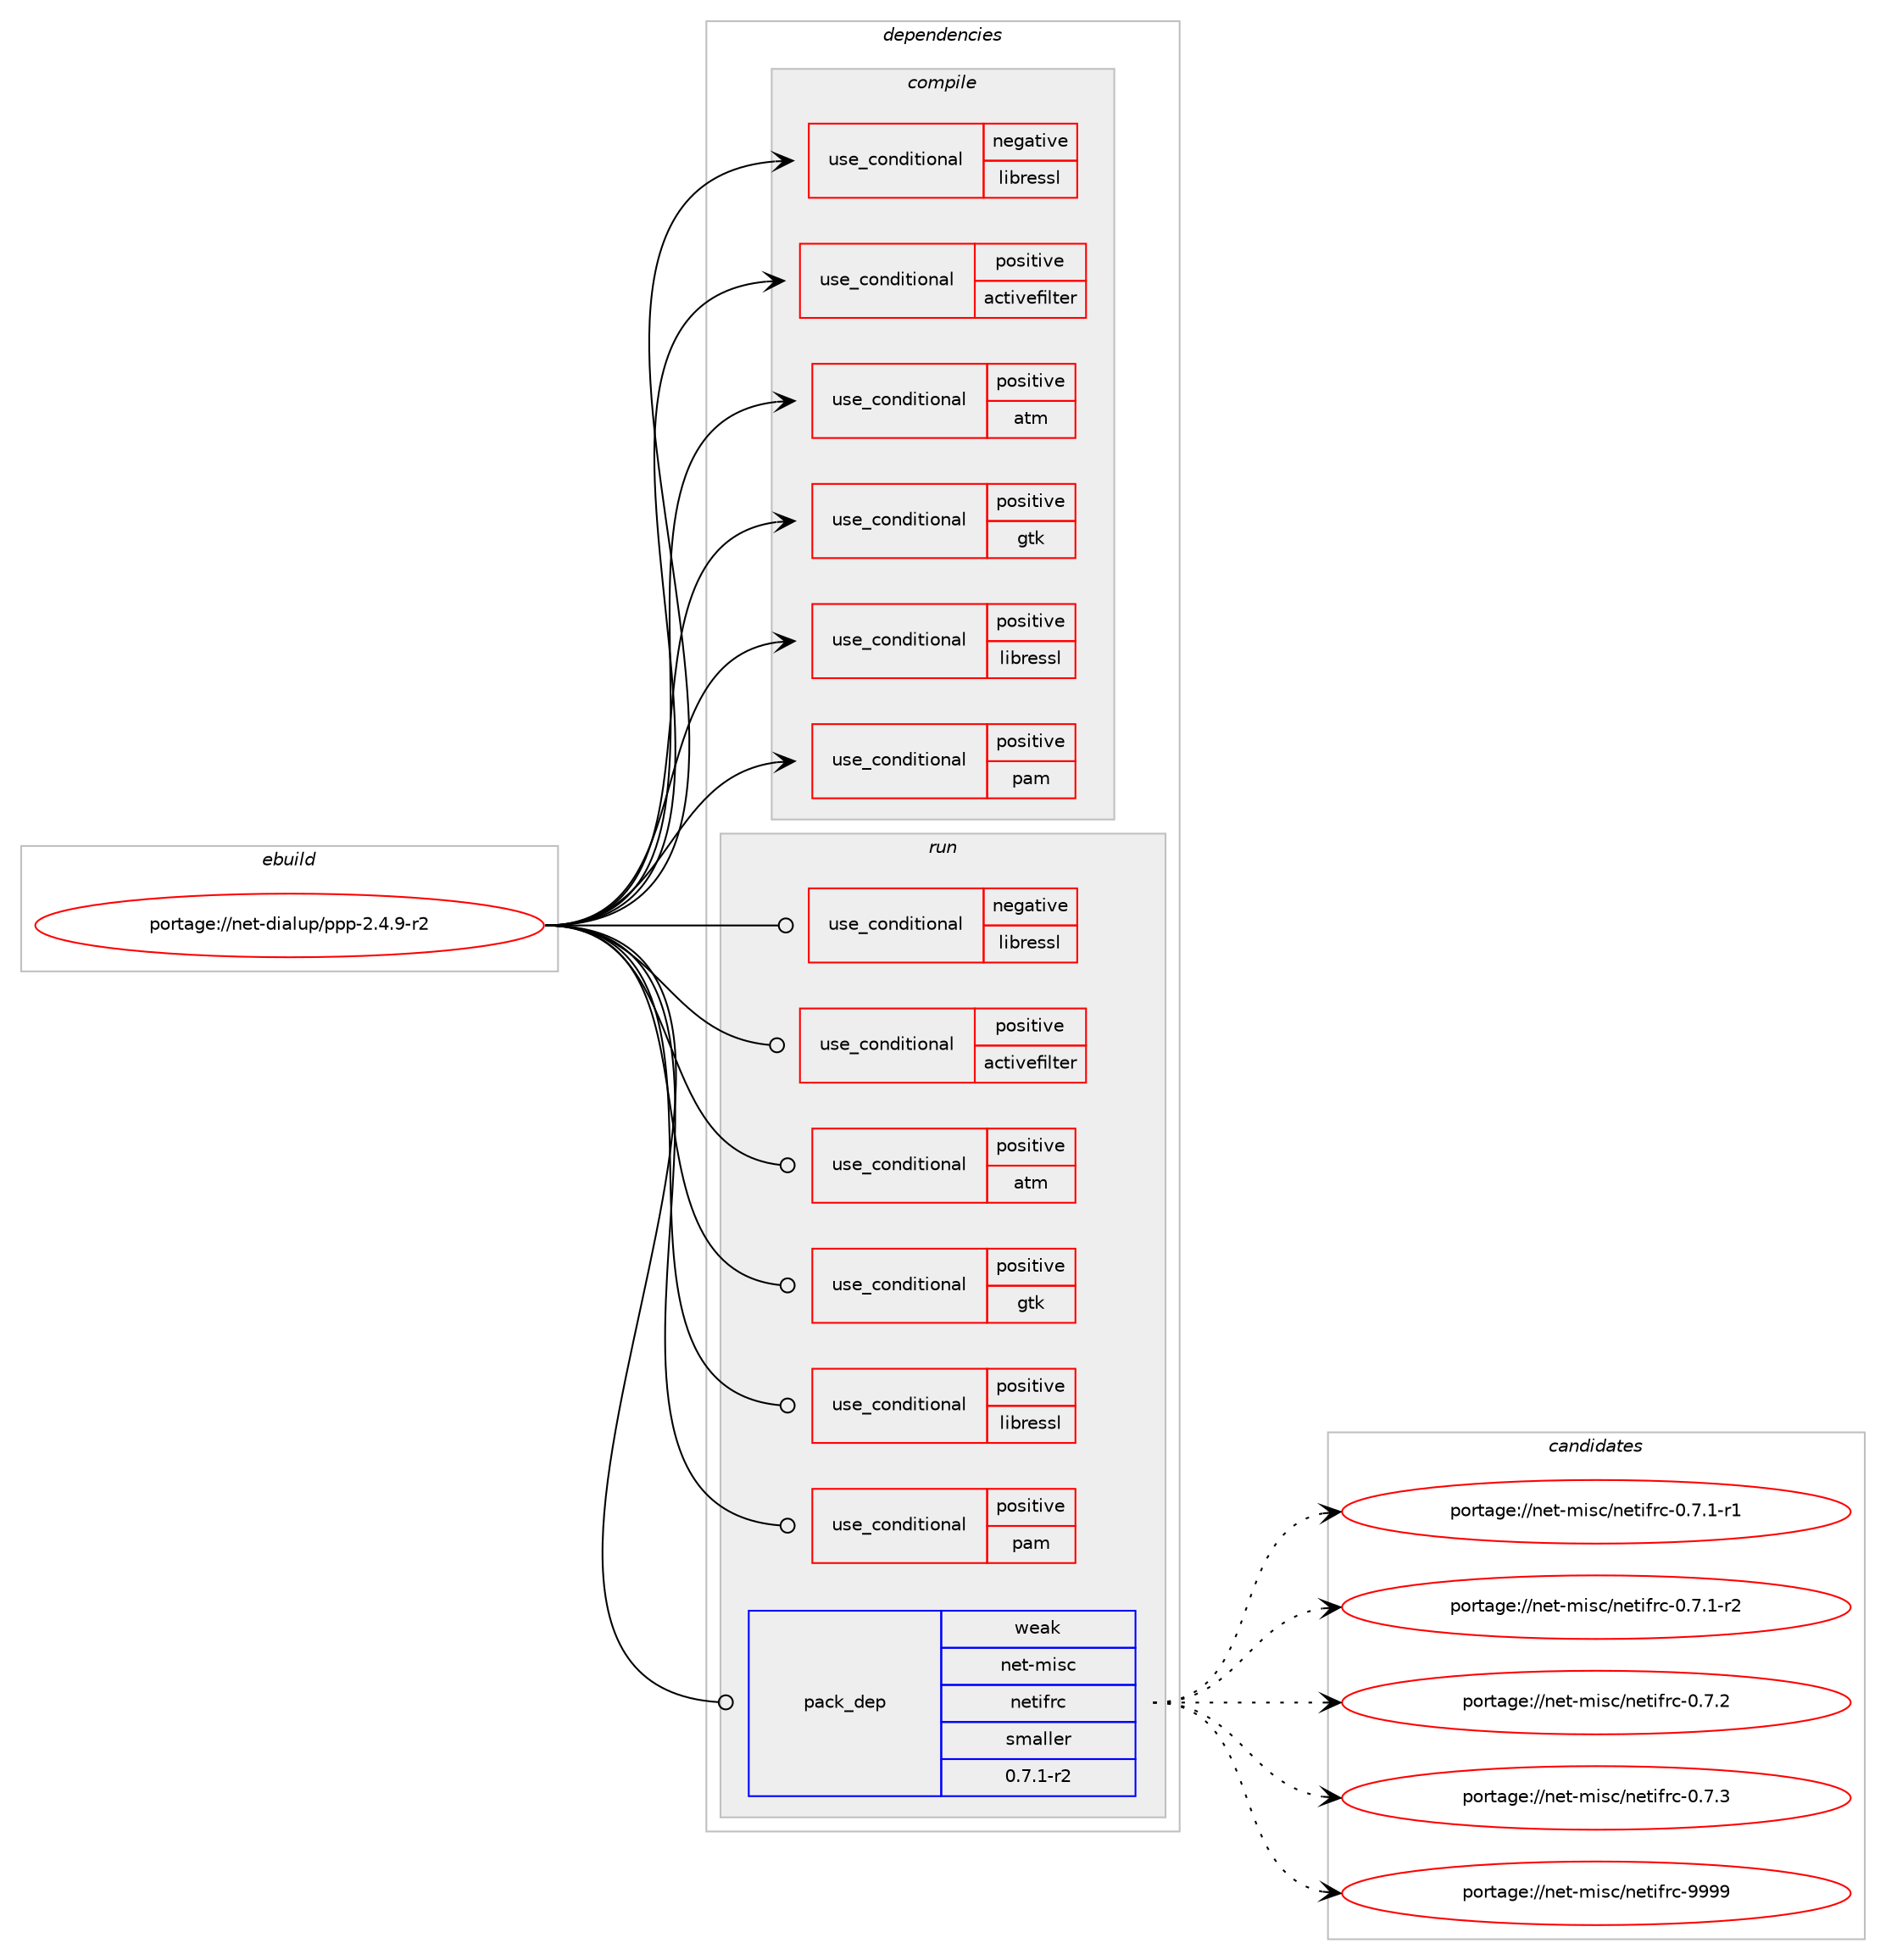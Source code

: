 digraph prolog {

# *************
# Graph options
# *************

newrank=true;
concentrate=true;
compound=true;
graph [rankdir=LR,fontname=Helvetica,fontsize=10,ranksep=1.5];#, ranksep=2.5, nodesep=0.2];
edge  [arrowhead=vee];
node  [fontname=Helvetica,fontsize=10];

# **********
# The ebuild
# **********

subgraph cluster_leftcol {
color=gray;
label=<<i>ebuild</i>>;
id [label="portage://net-dialup/ppp-2.4.9-r2", color=red, width=4, href="../net-dialup/ppp-2.4.9-r2.svg"];
}

# ****************
# The dependencies
# ****************

subgraph cluster_midcol {
color=gray;
label=<<i>dependencies</i>>;
subgraph cluster_compile {
fillcolor="#eeeeee";
style=filled;
label=<<i>compile</i>>;
subgraph cond16 {
dependency34 [label=<<TABLE BORDER="0" CELLBORDER="1" CELLSPACING="0" CELLPADDING="4"><TR><TD ROWSPAN="3" CELLPADDING="10">use_conditional</TD></TR><TR><TD>negative</TD></TR><TR><TD>libressl</TD></TR></TABLE>>, shape=none, color=red];
# *** BEGIN UNKNOWN DEPENDENCY TYPE (TODO) ***
# dependency34 -> package_dependency(portage://net-dialup/ppp-2.4.9-r2,install,no,dev-libs,openssl,none,[,,],[slot(0),equal],[])
# *** END UNKNOWN DEPENDENCY TYPE (TODO) ***

}
id:e -> dependency34:w [weight=20,style="solid",arrowhead="vee"];
subgraph cond17 {
dependency35 [label=<<TABLE BORDER="0" CELLBORDER="1" CELLSPACING="0" CELLPADDING="4"><TR><TD ROWSPAN="3" CELLPADDING="10">use_conditional</TD></TR><TR><TD>positive</TD></TR><TR><TD>activefilter</TD></TR></TABLE>>, shape=none, color=red];
# *** BEGIN UNKNOWN DEPENDENCY TYPE (TODO) ***
# dependency35 -> package_dependency(portage://net-dialup/ppp-2.4.9-r2,install,no,net-libs,libpcap,none,[,,],[],[])
# *** END UNKNOWN DEPENDENCY TYPE (TODO) ***

}
id:e -> dependency35:w [weight=20,style="solid",arrowhead="vee"];
subgraph cond18 {
dependency36 [label=<<TABLE BORDER="0" CELLBORDER="1" CELLSPACING="0" CELLPADDING="4"><TR><TD ROWSPAN="3" CELLPADDING="10">use_conditional</TD></TR><TR><TD>positive</TD></TR><TR><TD>atm</TD></TR></TABLE>>, shape=none, color=red];
# *** BEGIN UNKNOWN DEPENDENCY TYPE (TODO) ***
# dependency36 -> package_dependency(portage://net-dialup/ppp-2.4.9-r2,install,no,net-dialup,linux-atm,none,[,,],[],[])
# *** END UNKNOWN DEPENDENCY TYPE (TODO) ***

}
id:e -> dependency36:w [weight=20,style="solid",arrowhead="vee"];
subgraph cond19 {
dependency37 [label=<<TABLE BORDER="0" CELLBORDER="1" CELLSPACING="0" CELLPADDING="4"><TR><TD ROWSPAN="3" CELLPADDING="10">use_conditional</TD></TR><TR><TD>positive</TD></TR><TR><TD>gtk</TD></TR></TABLE>>, shape=none, color=red];
# *** BEGIN UNKNOWN DEPENDENCY TYPE (TODO) ***
# dependency37 -> package_dependency(portage://net-dialup/ppp-2.4.9-r2,install,no,x11-libs,gtk+,none,[,,],[slot(2)],[])
# *** END UNKNOWN DEPENDENCY TYPE (TODO) ***

}
id:e -> dependency37:w [weight=20,style="solid",arrowhead="vee"];
subgraph cond20 {
dependency38 [label=<<TABLE BORDER="0" CELLBORDER="1" CELLSPACING="0" CELLPADDING="4"><TR><TD ROWSPAN="3" CELLPADDING="10">use_conditional</TD></TR><TR><TD>positive</TD></TR><TR><TD>libressl</TD></TR></TABLE>>, shape=none, color=red];
# *** BEGIN UNKNOWN DEPENDENCY TYPE (TODO) ***
# dependency38 -> package_dependency(portage://net-dialup/ppp-2.4.9-r2,install,no,dev-libs,libressl,none,[,,],any_same_slot,[])
# *** END UNKNOWN DEPENDENCY TYPE (TODO) ***

}
id:e -> dependency38:w [weight=20,style="solid",arrowhead="vee"];
subgraph cond21 {
dependency39 [label=<<TABLE BORDER="0" CELLBORDER="1" CELLSPACING="0" CELLPADDING="4"><TR><TD ROWSPAN="3" CELLPADDING="10">use_conditional</TD></TR><TR><TD>positive</TD></TR><TR><TD>pam</TD></TR></TABLE>>, shape=none, color=red];
# *** BEGIN UNKNOWN DEPENDENCY TYPE (TODO) ***
# dependency39 -> package_dependency(portage://net-dialup/ppp-2.4.9-r2,install,no,sys-libs,pam,none,[,,],[],[])
# *** END UNKNOWN DEPENDENCY TYPE (TODO) ***

}
id:e -> dependency39:w [weight=20,style="solid",arrowhead="vee"];
}
subgraph cluster_compileandrun {
fillcolor="#eeeeee";
style=filled;
label=<<i>compile and run</i>>;
}
subgraph cluster_run {
fillcolor="#eeeeee";
style=filled;
label=<<i>run</i>>;
subgraph cond22 {
dependency40 [label=<<TABLE BORDER="0" CELLBORDER="1" CELLSPACING="0" CELLPADDING="4"><TR><TD ROWSPAN="3" CELLPADDING="10">use_conditional</TD></TR><TR><TD>negative</TD></TR><TR><TD>libressl</TD></TR></TABLE>>, shape=none, color=red];
# *** BEGIN UNKNOWN DEPENDENCY TYPE (TODO) ***
# dependency40 -> package_dependency(portage://net-dialup/ppp-2.4.9-r2,run,no,dev-libs,openssl,none,[,,],[slot(0),equal],[])
# *** END UNKNOWN DEPENDENCY TYPE (TODO) ***

}
id:e -> dependency40:w [weight=20,style="solid",arrowhead="odot"];
subgraph cond23 {
dependency41 [label=<<TABLE BORDER="0" CELLBORDER="1" CELLSPACING="0" CELLPADDING="4"><TR><TD ROWSPAN="3" CELLPADDING="10">use_conditional</TD></TR><TR><TD>positive</TD></TR><TR><TD>activefilter</TD></TR></TABLE>>, shape=none, color=red];
# *** BEGIN UNKNOWN DEPENDENCY TYPE (TODO) ***
# dependency41 -> package_dependency(portage://net-dialup/ppp-2.4.9-r2,run,no,net-libs,libpcap,none,[,,],[],[])
# *** END UNKNOWN DEPENDENCY TYPE (TODO) ***

}
id:e -> dependency41:w [weight=20,style="solid",arrowhead="odot"];
subgraph cond24 {
dependency42 [label=<<TABLE BORDER="0" CELLBORDER="1" CELLSPACING="0" CELLPADDING="4"><TR><TD ROWSPAN="3" CELLPADDING="10">use_conditional</TD></TR><TR><TD>positive</TD></TR><TR><TD>atm</TD></TR></TABLE>>, shape=none, color=red];
# *** BEGIN UNKNOWN DEPENDENCY TYPE (TODO) ***
# dependency42 -> package_dependency(portage://net-dialup/ppp-2.4.9-r2,run,no,net-dialup,linux-atm,none,[,,],[],[])
# *** END UNKNOWN DEPENDENCY TYPE (TODO) ***

}
id:e -> dependency42:w [weight=20,style="solid",arrowhead="odot"];
subgraph cond25 {
dependency43 [label=<<TABLE BORDER="0" CELLBORDER="1" CELLSPACING="0" CELLPADDING="4"><TR><TD ROWSPAN="3" CELLPADDING="10">use_conditional</TD></TR><TR><TD>positive</TD></TR><TR><TD>gtk</TD></TR></TABLE>>, shape=none, color=red];
# *** BEGIN UNKNOWN DEPENDENCY TYPE (TODO) ***
# dependency43 -> package_dependency(portage://net-dialup/ppp-2.4.9-r2,run,no,x11-libs,gtk+,none,[,,],[slot(2)],[])
# *** END UNKNOWN DEPENDENCY TYPE (TODO) ***

}
id:e -> dependency43:w [weight=20,style="solid",arrowhead="odot"];
subgraph cond26 {
dependency44 [label=<<TABLE BORDER="0" CELLBORDER="1" CELLSPACING="0" CELLPADDING="4"><TR><TD ROWSPAN="3" CELLPADDING="10">use_conditional</TD></TR><TR><TD>positive</TD></TR><TR><TD>libressl</TD></TR></TABLE>>, shape=none, color=red];
# *** BEGIN UNKNOWN DEPENDENCY TYPE (TODO) ***
# dependency44 -> package_dependency(portage://net-dialup/ppp-2.4.9-r2,run,no,dev-libs,libressl,none,[,,],any_same_slot,[])
# *** END UNKNOWN DEPENDENCY TYPE (TODO) ***

}
id:e -> dependency44:w [weight=20,style="solid",arrowhead="odot"];
subgraph cond27 {
dependency45 [label=<<TABLE BORDER="0" CELLBORDER="1" CELLSPACING="0" CELLPADDING="4"><TR><TD ROWSPAN="3" CELLPADDING="10">use_conditional</TD></TR><TR><TD>positive</TD></TR><TR><TD>pam</TD></TR></TABLE>>, shape=none, color=red];
# *** BEGIN UNKNOWN DEPENDENCY TYPE (TODO) ***
# dependency45 -> package_dependency(portage://net-dialup/ppp-2.4.9-r2,run,no,sys-libs,pam,none,[,,],[],[])
# *** END UNKNOWN DEPENDENCY TYPE (TODO) ***

}
id:e -> dependency45:w [weight=20,style="solid",arrowhead="odot"];
subgraph pack16 {
dependency46 [label=<<TABLE BORDER="0" CELLBORDER="1" CELLSPACING="0" CELLPADDING="4" WIDTH="220"><TR><TD ROWSPAN="6" CELLPADDING="30">pack_dep</TD></TR><TR><TD WIDTH="110">weak</TD></TR><TR><TD>net-misc</TD></TR><TR><TD>netifrc</TD></TR><TR><TD>smaller</TD></TR><TR><TD>0.7.1-r2</TD></TR></TABLE>>, shape=none, color=blue];
}
id:e -> dependency46:w [weight=20,style="solid",arrowhead="odot"];
}
}

# **************
# The candidates
# **************

subgraph cluster_choices {
rank=same;
color=gray;
label=<<i>candidates</i>>;

subgraph choice16 {
color=black;
nodesep=1;
choice110101116451091051159947110101116105102114994548465546494511449 [label="portage://net-misc/netifrc-0.7.1-r1", color=red, width=4,href="../net-misc/netifrc-0.7.1-r1.svg"];
choice110101116451091051159947110101116105102114994548465546494511450 [label="portage://net-misc/netifrc-0.7.1-r2", color=red, width=4,href="../net-misc/netifrc-0.7.1-r2.svg"];
choice11010111645109105115994711010111610510211499454846554650 [label="portage://net-misc/netifrc-0.7.2", color=red, width=4,href="../net-misc/netifrc-0.7.2.svg"];
choice11010111645109105115994711010111610510211499454846554651 [label="portage://net-misc/netifrc-0.7.3", color=red, width=4,href="../net-misc/netifrc-0.7.3.svg"];
choice110101116451091051159947110101116105102114994557575757 [label="portage://net-misc/netifrc-9999", color=red, width=4,href="../net-misc/netifrc-9999.svg"];
dependency46:e -> choice110101116451091051159947110101116105102114994548465546494511449:w [style=dotted,weight="100"];
dependency46:e -> choice110101116451091051159947110101116105102114994548465546494511450:w [style=dotted,weight="100"];
dependency46:e -> choice11010111645109105115994711010111610510211499454846554650:w [style=dotted,weight="100"];
dependency46:e -> choice11010111645109105115994711010111610510211499454846554651:w [style=dotted,weight="100"];
dependency46:e -> choice110101116451091051159947110101116105102114994557575757:w [style=dotted,weight="100"];
}
}

}
